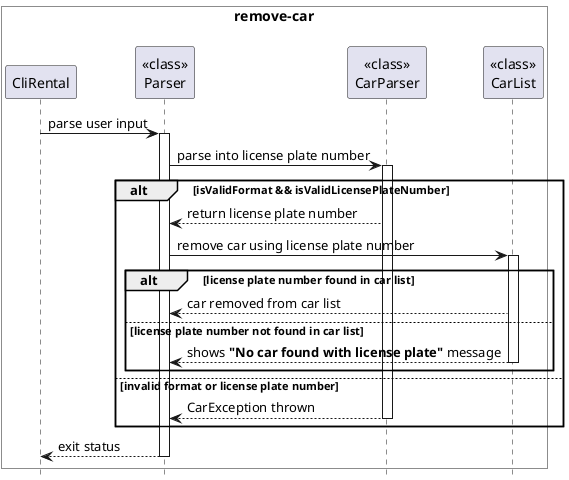 @startuml
'https://plantuml.com/sequence-diagram

!define BOX_COLOR #FFFFFF

hide footbox
skinparam sequenceMessageAlign left

box <font size=14>remove-car\n BOX_COLOR
participant "CliRental" as CliRental
participant "<<class>>\nParser" as Parser
participant "<<class>>\nCarParser" as CarParser
participant "<<class>>\nCarList" as CarList
end box

CliRental -> Parser ++ : parse user input
Parser -> CarParser ++ : parse into license plate number

alt isValidFormat && isValidLicensePlateNumber
    CarParser --> Parser : return license plate number
    Parser -> CarList ++: remove car using license plate number
    alt license plate number found in car list
        CarList --> Parser : car removed from car list
    else license plate number not found in car list
        CarList --> Parser --: shows <b>"No car found with license plate"</b> message
    end
else invalid format or license plate number
CarParser --> Parser --: CarException thrown
end

Parser --> CliRental --: exit status

@enduml
